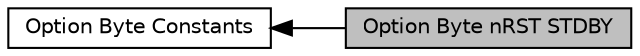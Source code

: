 digraph "Option Byte nRST STDBY"
{
  edge [fontname="Helvetica",fontsize="10",labelfontname="Helvetica",labelfontsize="10"];
  node [fontname="Helvetica",fontsize="10",shape=box];
  rankdir=LR;
  Node2 [label="Option Byte Constants",height=0.2,width=0.4,color="black", fillcolor="white", style="filled",URL="$group___f_l_a_s_h_ex___option_byte___constants.html",tooltip=" "];
  Node1 [label="Option Byte nRST STDBY",height=0.2,width=0.4,color="black", fillcolor="grey75", style="filled", fontcolor="black",tooltip=" "];
  Node2->Node1 [shape=plaintext, dir="back", style="solid"];
}
